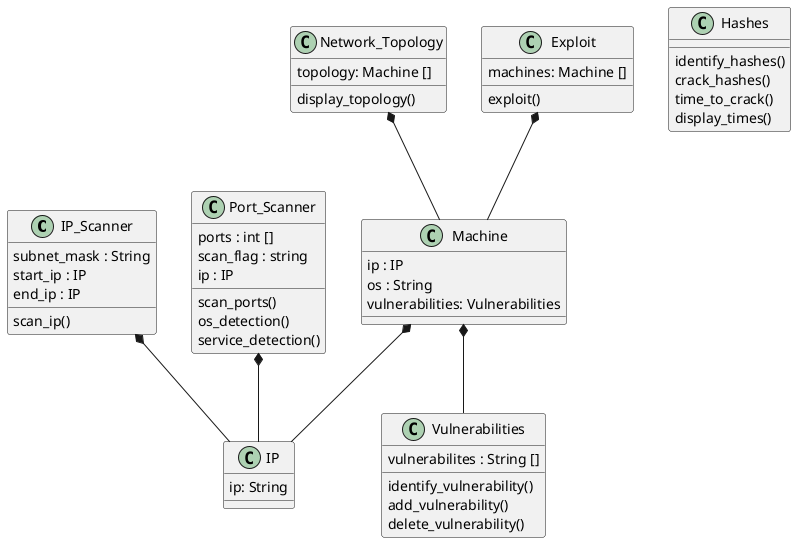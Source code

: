 @startuml
class IP_Scanner {
subnet_mask : String
start_ip : IP
end_ip : IP
scan_ip()
}

class Port_Scanner {
ports : int []
scan_flag : string
ip : IP
scan_ports()
os_detection()
service_detection()
}

class IP {
ip: String
}

class Network_Topology {
topology: Machine []
display_topology()
}

class Machine {
ip : IP
os : String
vulnerabilities: Vulnerabilities
}

IP_Scanner *-- IP
Port_Scanner *--IP
Machine *-- IP
Network_Topology *-- Machine
Machine *-- Vulnerabilities
Exploit *-- Machine
class Hashes {
identify_hashes()
crack_hashes()
time_to_crack()
display_times()
}

class Vulnerabilities {
vulnerabilites : String []
identify_vulnerability()
add_vulnerability()
delete_vulnerability()

}

class Exploit {
machines: Machine []
exploit()
}


@enduml


